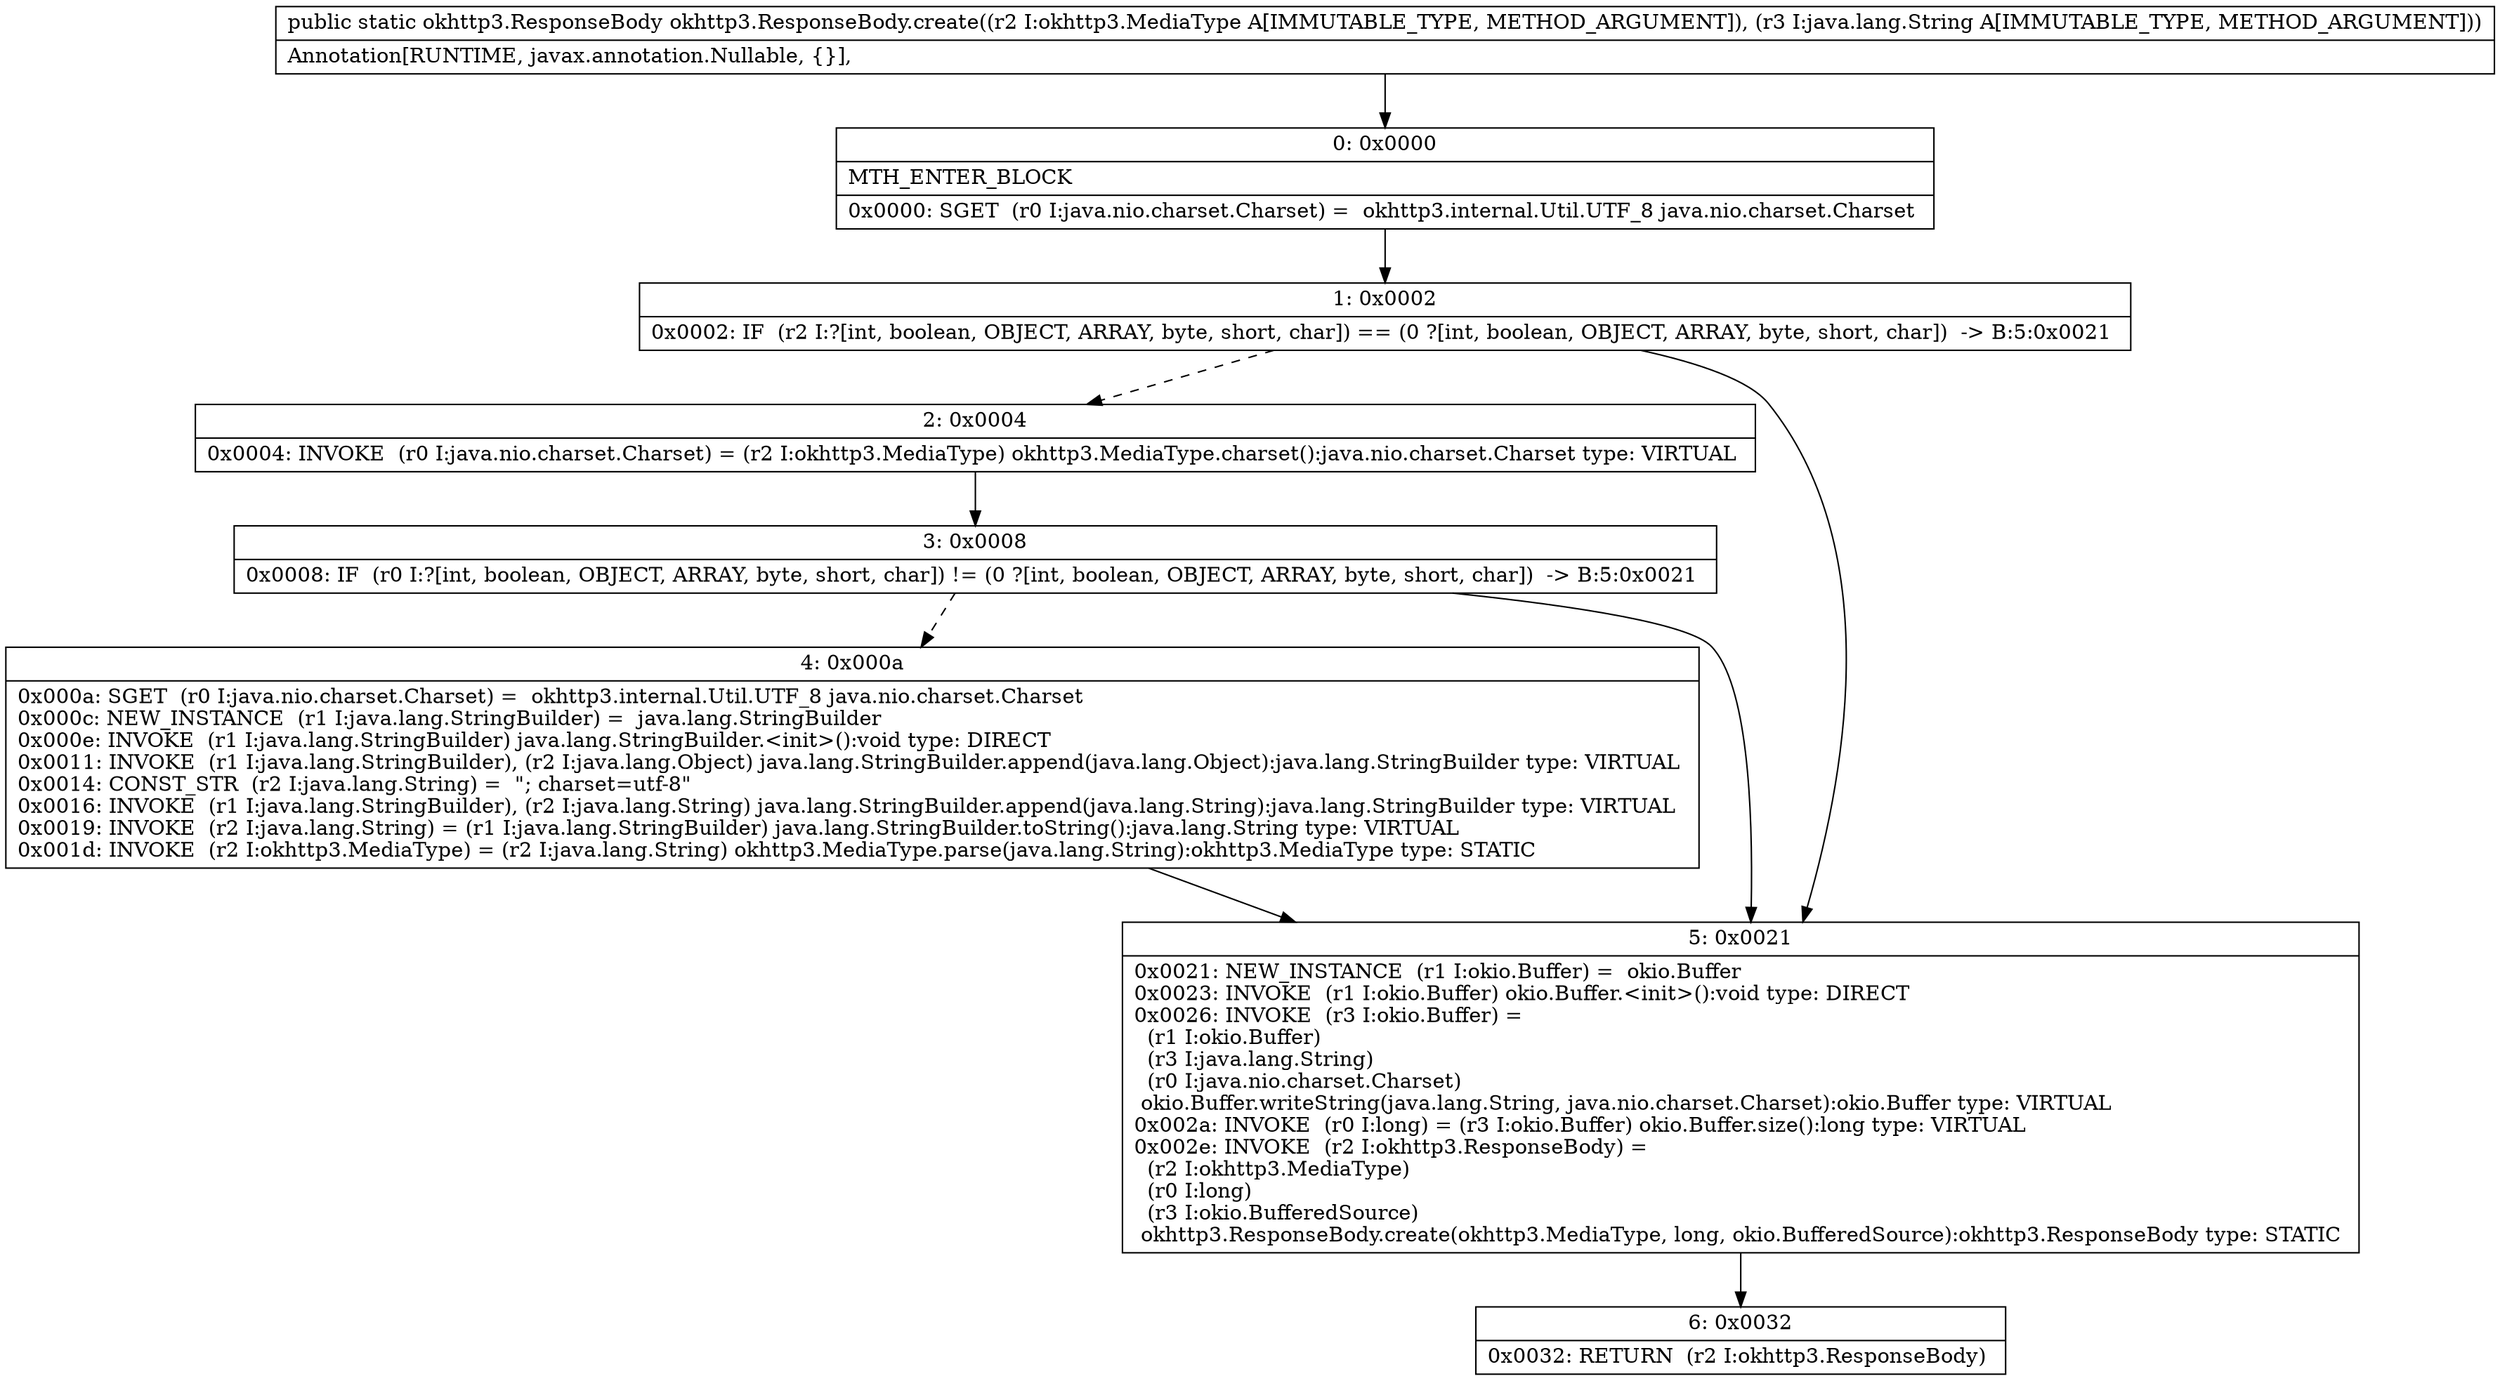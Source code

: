 digraph "CFG forokhttp3.ResponseBody.create(Lokhttp3\/MediaType;Ljava\/lang\/String;)Lokhttp3\/ResponseBody;" {
Node_0 [shape=record,label="{0\:\ 0x0000|MTH_ENTER_BLOCK\l|0x0000: SGET  (r0 I:java.nio.charset.Charset) =  okhttp3.internal.Util.UTF_8 java.nio.charset.Charset \l}"];
Node_1 [shape=record,label="{1\:\ 0x0002|0x0002: IF  (r2 I:?[int, boolean, OBJECT, ARRAY, byte, short, char]) == (0 ?[int, boolean, OBJECT, ARRAY, byte, short, char])  \-\> B:5:0x0021 \l}"];
Node_2 [shape=record,label="{2\:\ 0x0004|0x0004: INVOKE  (r0 I:java.nio.charset.Charset) = (r2 I:okhttp3.MediaType) okhttp3.MediaType.charset():java.nio.charset.Charset type: VIRTUAL \l}"];
Node_3 [shape=record,label="{3\:\ 0x0008|0x0008: IF  (r0 I:?[int, boolean, OBJECT, ARRAY, byte, short, char]) != (0 ?[int, boolean, OBJECT, ARRAY, byte, short, char])  \-\> B:5:0x0021 \l}"];
Node_4 [shape=record,label="{4\:\ 0x000a|0x000a: SGET  (r0 I:java.nio.charset.Charset) =  okhttp3.internal.Util.UTF_8 java.nio.charset.Charset \l0x000c: NEW_INSTANCE  (r1 I:java.lang.StringBuilder) =  java.lang.StringBuilder \l0x000e: INVOKE  (r1 I:java.lang.StringBuilder) java.lang.StringBuilder.\<init\>():void type: DIRECT \l0x0011: INVOKE  (r1 I:java.lang.StringBuilder), (r2 I:java.lang.Object) java.lang.StringBuilder.append(java.lang.Object):java.lang.StringBuilder type: VIRTUAL \l0x0014: CONST_STR  (r2 I:java.lang.String) =  \"; charset=utf\-8\" \l0x0016: INVOKE  (r1 I:java.lang.StringBuilder), (r2 I:java.lang.String) java.lang.StringBuilder.append(java.lang.String):java.lang.StringBuilder type: VIRTUAL \l0x0019: INVOKE  (r2 I:java.lang.String) = (r1 I:java.lang.StringBuilder) java.lang.StringBuilder.toString():java.lang.String type: VIRTUAL \l0x001d: INVOKE  (r2 I:okhttp3.MediaType) = (r2 I:java.lang.String) okhttp3.MediaType.parse(java.lang.String):okhttp3.MediaType type: STATIC \l}"];
Node_5 [shape=record,label="{5\:\ 0x0021|0x0021: NEW_INSTANCE  (r1 I:okio.Buffer) =  okio.Buffer \l0x0023: INVOKE  (r1 I:okio.Buffer) okio.Buffer.\<init\>():void type: DIRECT \l0x0026: INVOKE  (r3 I:okio.Buffer) = \l  (r1 I:okio.Buffer)\l  (r3 I:java.lang.String)\l  (r0 I:java.nio.charset.Charset)\l okio.Buffer.writeString(java.lang.String, java.nio.charset.Charset):okio.Buffer type: VIRTUAL \l0x002a: INVOKE  (r0 I:long) = (r3 I:okio.Buffer) okio.Buffer.size():long type: VIRTUAL \l0x002e: INVOKE  (r2 I:okhttp3.ResponseBody) = \l  (r2 I:okhttp3.MediaType)\l  (r0 I:long)\l  (r3 I:okio.BufferedSource)\l okhttp3.ResponseBody.create(okhttp3.MediaType, long, okio.BufferedSource):okhttp3.ResponseBody type: STATIC \l}"];
Node_6 [shape=record,label="{6\:\ 0x0032|0x0032: RETURN  (r2 I:okhttp3.ResponseBody) \l}"];
MethodNode[shape=record,label="{public static okhttp3.ResponseBody okhttp3.ResponseBody.create((r2 I:okhttp3.MediaType A[IMMUTABLE_TYPE, METHOD_ARGUMENT]), (r3 I:java.lang.String A[IMMUTABLE_TYPE, METHOD_ARGUMENT]))  | Annotation[RUNTIME, javax.annotation.Nullable, \{\}], \l}"];
MethodNode -> Node_0;
Node_0 -> Node_1;
Node_1 -> Node_2[style=dashed];
Node_1 -> Node_5;
Node_2 -> Node_3;
Node_3 -> Node_4[style=dashed];
Node_3 -> Node_5;
Node_4 -> Node_5;
Node_5 -> Node_6;
}

